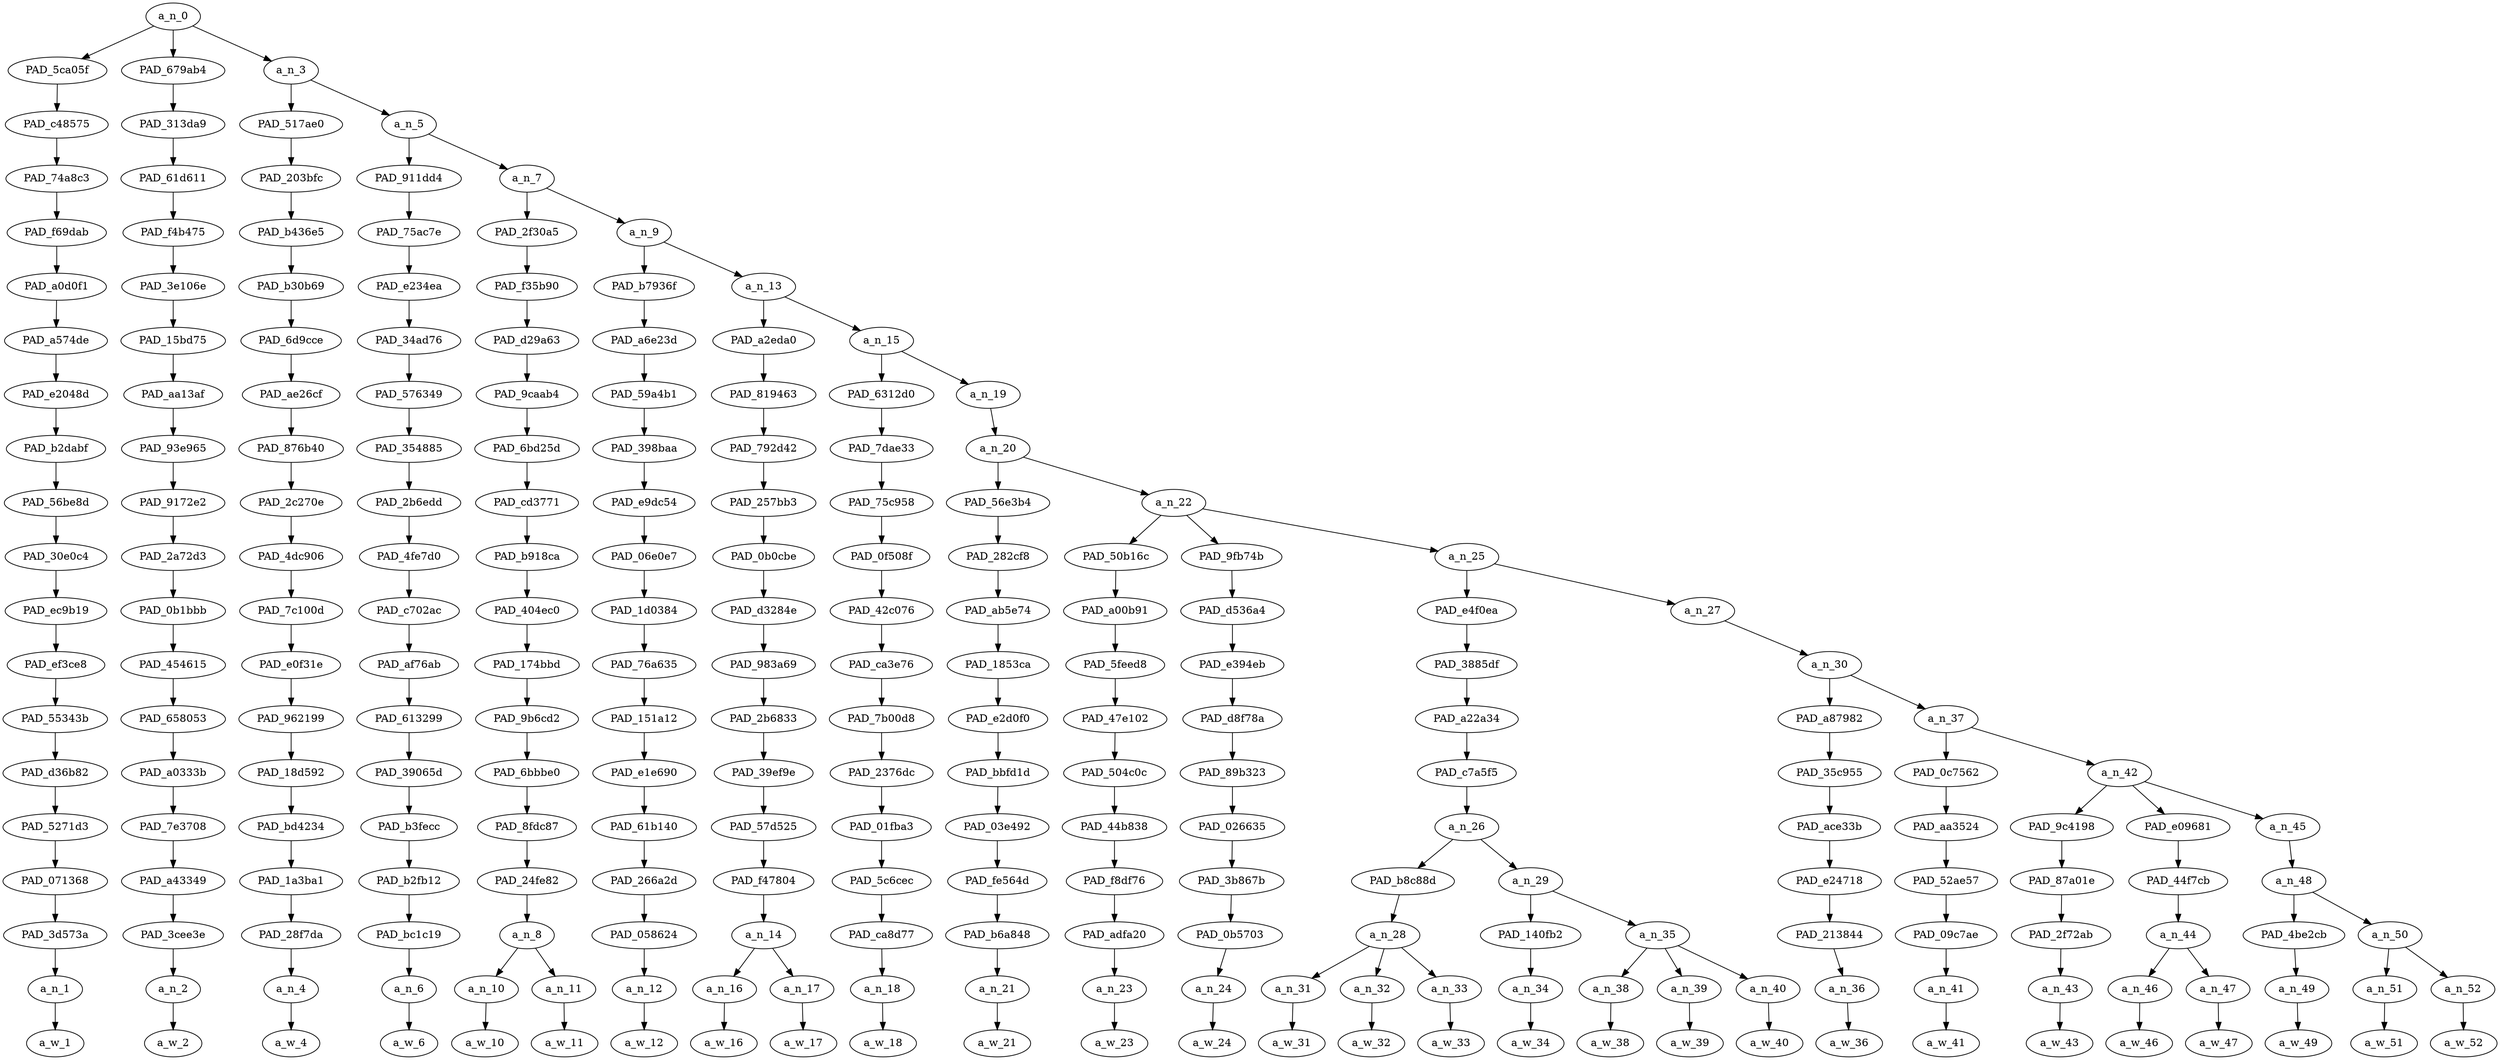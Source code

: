 strict digraph "" {
	a_n_0	[div_dir=1,
		index=0,
		level=19,
		pos="1.4160970052083333,19!",
		text_span="[0, 1, 2, 3, 4, 5, 6, 7, 8, 9, 10, 11, 12, 13, 14, 15, 16, 17, 18, 19, 20, 21, 22, 23, 24, 25, 26, 27]",
		value=1.00000000];
	PAD_5ca05f	[div_dir=1,
		index=0,
		level=18,
		pos="0.0,18!",
		text_span="[0]",
		value=0.04670687];
	a_n_0 -> PAD_5ca05f;
	PAD_679ab4	[div_dir=1,
		index=1,
		level=18,
		pos="1.0,18!",
		text_span="[1]",
		value=0.03295796];
	a_n_0 -> PAD_679ab4;
	a_n_3	[div_dir=1,
		index=2,
		level=18,
		pos="3.248291015625,18!",
		text_span="[2, 3, 4, 5, 6, 7, 8, 9, 10, 11, 12, 13, 14, 15, 16, 17, 18, 19, 20, 21, 22, 23, 24, 25, 26, 27]",
		value=0.91926342];
	a_n_0 -> a_n_3;
	PAD_c48575	[div_dir=1,
		index=0,
		level=17,
		pos="0.0,17!",
		text_span="[0]",
		value=0.04670687];
	PAD_5ca05f -> PAD_c48575;
	PAD_74a8c3	[div_dir=1,
		index=0,
		level=16,
		pos="0.0,16!",
		text_span="[0]",
		value=0.04670687];
	PAD_c48575 -> PAD_74a8c3;
	PAD_f69dab	[div_dir=1,
		index=0,
		level=15,
		pos="0.0,15!",
		text_span="[0]",
		value=0.04670687];
	PAD_74a8c3 -> PAD_f69dab;
	PAD_a0d0f1	[div_dir=1,
		index=0,
		level=14,
		pos="0.0,14!",
		text_span="[0]",
		value=0.04670687];
	PAD_f69dab -> PAD_a0d0f1;
	PAD_a574de	[div_dir=1,
		index=0,
		level=13,
		pos="0.0,13!",
		text_span="[0]",
		value=0.04670687];
	PAD_a0d0f1 -> PAD_a574de;
	PAD_e2048d	[div_dir=1,
		index=0,
		level=12,
		pos="0.0,12!",
		text_span="[0]",
		value=0.04670687];
	PAD_a574de -> PAD_e2048d;
	PAD_b2dabf	[div_dir=1,
		index=0,
		level=11,
		pos="0.0,11!",
		text_span="[0]",
		value=0.04670687];
	PAD_e2048d -> PAD_b2dabf;
	PAD_56be8d	[div_dir=1,
		index=0,
		level=10,
		pos="0.0,10!",
		text_span="[0]",
		value=0.04670687];
	PAD_b2dabf -> PAD_56be8d;
	PAD_30e0c4	[div_dir=1,
		index=0,
		level=9,
		pos="0.0,9!",
		text_span="[0]",
		value=0.04670687];
	PAD_56be8d -> PAD_30e0c4;
	PAD_ec9b19	[div_dir=1,
		index=0,
		level=8,
		pos="0.0,8!",
		text_span="[0]",
		value=0.04670687];
	PAD_30e0c4 -> PAD_ec9b19;
	PAD_ef3ce8	[div_dir=1,
		index=0,
		level=7,
		pos="0.0,7!",
		text_span="[0]",
		value=0.04670687];
	PAD_ec9b19 -> PAD_ef3ce8;
	PAD_55343b	[div_dir=1,
		index=0,
		level=6,
		pos="0.0,6!",
		text_span="[0]",
		value=0.04670687];
	PAD_ef3ce8 -> PAD_55343b;
	PAD_d36b82	[div_dir=1,
		index=0,
		level=5,
		pos="0.0,5!",
		text_span="[0]",
		value=0.04670687];
	PAD_55343b -> PAD_d36b82;
	PAD_5271d3	[div_dir=1,
		index=0,
		level=4,
		pos="0.0,4!",
		text_span="[0]",
		value=0.04670687];
	PAD_d36b82 -> PAD_5271d3;
	PAD_071368	[div_dir=1,
		index=0,
		level=3,
		pos="0.0,3!",
		text_span="[0]",
		value=0.04670687];
	PAD_5271d3 -> PAD_071368;
	PAD_3d573a	[div_dir=1,
		index=0,
		level=2,
		pos="0.0,2!",
		text_span="[0]",
		value=0.04670687];
	PAD_071368 -> PAD_3d573a;
	a_n_1	[div_dir=1,
		index=0,
		level=1,
		pos="0.0,1!",
		text_span="[0]",
		value=0.04670687];
	PAD_3d573a -> a_n_1;
	a_w_1	[div_dir=0,
		index=0,
		level=0,
		pos="0,0!",
		text_span="[0]",
		value=then];
	a_n_1 -> a_w_1;
	PAD_313da9	[div_dir=1,
		index=1,
		level=17,
		pos="1.0,17!",
		text_span="[1]",
		value=0.03295796];
	PAD_679ab4 -> PAD_313da9;
	PAD_61d611	[div_dir=1,
		index=1,
		level=16,
		pos="1.0,16!",
		text_span="[1]",
		value=0.03295796];
	PAD_313da9 -> PAD_61d611;
	PAD_f4b475	[div_dir=1,
		index=1,
		level=15,
		pos="1.0,15!",
		text_span="[1]",
		value=0.03295796];
	PAD_61d611 -> PAD_f4b475;
	PAD_3e106e	[div_dir=1,
		index=1,
		level=14,
		pos="1.0,14!",
		text_span="[1]",
		value=0.03295796];
	PAD_f4b475 -> PAD_3e106e;
	PAD_15bd75	[div_dir=1,
		index=1,
		level=13,
		pos="1.0,13!",
		text_span="[1]",
		value=0.03295796];
	PAD_3e106e -> PAD_15bd75;
	PAD_aa13af	[div_dir=1,
		index=1,
		level=12,
		pos="1.0,12!",
		text_span="[1]",
		value=0.03295796];
	PAD_15bd75 -> PAD_aa13af;
	PAD_93e965	[div_dir=1,
		index=1,
		level=11,
		pos="1.0,11!",
		text_span="[1]",
		value=0.03295796];
	PAD_aa13af -> PAD_93e965;
	PAD_9172e2	[div_dir=1,
		index=1,
		level=10,
		pos="1.0,10!",
		text_span="[1]",
		value=0.03295796];
	PAD_93e965 -> PAD_9172e2;
	PAD_2a72d3	[div_dir=1,
		index=1,
		level=9,
		pos="1.0,9!",
		text_span="[1]",
		value=0.03295796];
	PAD_9172e2 -> PAD_2a72d3;
	PAD_0b1bbb	[div_dir=1,
		index=1,
		level=8,
		pos="1.0,8!",
		text_span="[1]",
		value=0.03295796];
	PAD_2a72d3 -> PAD_0b1bbb;
	PAD_454615	[div_dir=1,
		index=1,
		level=7,
		pos="1.0,7!",
		text_span="[1]",
		value=0.03295796];
	PAD_0b1bbb -> PAD_454615;
	PAD_658053	[div_dir=1,
		index=1,
		level=6,
		pos="1.0,6!",
		text_span="[1]",
		value=0.03295796];
	PAD_454615 -> PAD_658053;
	PAD_a0333b	[div_dir=1,
		index=1,
		level=5,
		pos="1.0,5!",
		text_span="[1]",
		value=0.03295796];
	PAD_658053 -> PAD_a0333b;
	PAD_7e3708	[div_dir=1,
		index=1,
		level=4,
		pos="1.0,4!",
		text_span="[1]",
		value=0.03295796];
	PAD_a0333b -> PAD_7e3708;
	PAD_a43349	[div_dir=1,
		index=1,
		level=3,
		pos="1.0,3!",
		text_span="[1]",
		value=0.03295796];
	PAD_7e3708 -> PAD_a43349;
	PAD_3cee3e	[div_dir=1,
		index=1,
		level=2,
		pos="1.0,2!",
		text_span="[1]",
		value=0.03295796];
	PAD_a43349 -> PAD_3cee3e;
	a_n_2	[div_dir=1,
		index=1,
		level=1,
		pos="1.0,1!",
		text_span="[1]",
		value=0.03295796];
	PAD_3cee3e -> a_n_2;
	a_w_2	[div_dir=0,
		index=1,
		level=0,
		pos="1,0!",
		text_span="[1]",
		value=you];
	a_n_2 -> a_w_2;
	PAD_517ae0	[div_dir=1,
		index=2,
		level=17,
		pos="2.0,17!",
		text_span="[2]",
		value=0.03282058];
	a_n_3 -> PAD_517ae0;
	a_n_5	[div_dir=1,
		index=3,
		level=17,
		pos="4.49658203125,17!",
		text_span="[3, 4, 5, 6, 7, 8, 9, 10, 11, 12, 13, 14, 15, 16, 17, 18, 19, 20, 21, 22, 23, 24, 25, 26, 27]",
		value=0.88545701];
	a_n_3 -> a_n_5;
	PAD_203bfc	[div_dir=1,
		index=2,
		level=16,
		pos="2.0,16!",
		text_span="[2]",
		value=0.03282058];
	PAD_517ae0 -> PAD_203bfc;
	PAD_b436e5	[div_dir=1,
		index=2,
		level=15,
		pos="2.0,15!",
		text_span="[2]",
		value=0.03282058];
	PAD_203bfc -> PAD_b436e5;
	PAD_b30b69	[div_dir=1,
		index=2,
		level=14,
		pos="2.0,14!",
		text_span="[2]",
		value=0.03282058];
	PAD_b436e5 -> PAD_b30b69;
	PAD_6d9cce	[div_dir=1,
		index=2,
		level=13,
		pos="2.0,13!",
		text_span="[2]",
		value=0.03282058];
	PAD_b30b69 -> PAD_6d9cce;
	PAD_ae26cf	[div_dir=1,
		index=2,
		level=12,
		pos="2.0,12!",
		text_span="[2]",
		value=0.03282058];
	PAD_6d9cce -> PAD_ae26cf;
	PAD_876b40	[div_dir=1,
		index=2,
		level=11,
		pos="2.0,11!",
		text_span="[2]",
		value=0.03282058];
	PAD_ae26cf -> PAD_876b40;
	PAD_2c270e	[div_dir=1,
		index=2,
		level=10,
		pos="2.0,10!",
		text_span="[2]",
		value=0.03282058];
	PAD_876b40 -> PAD_2c270e;
	PAD_4dc906	[div_dir=1,
		index=2,
		level=9,
		pos="2.0,9!",
		text_span="[2]",
		value=0.03282058];
	PAD_2c270e -> PAD_4dc906;
	PAD_7c100d	[div_dir=1,
		index=2,
		level=8,
		pos="2.0,8!",
		text_span="[2]",
		value=0.03282058];
	PAD_4dc906 -> PAD_7c100d;
	PAD_e0f31e	[div_dir=1,
		index=2,
		level=7,
		pos="2.0,7!",
		text_span="[2]",
		value=0.03282058];
	PAD_7c100d -> PAD_e0f31e;
	PAD_962199	[div_dir=1,
		index=2,
		level=6,
		pos="2.0,6!",
		text_span="[2]",
		value=0.03282058];
	PAD_e0f31e -> PAD_962199;
	PAD_18d592	[div_dir=1,
		index=2,
		level=5,
		pos="2.0,5!",
		text_span="[2]",
		value=0.03282058];
	PAD_962199 -> PAD_18d592;
	PAD_bd4234	[div_dir=1,
		index=2,
		level=4,
		pos="2.0,4!",
		text_span="[2]",
		value=0.03282058];
	PAD_18d592 -> PAD_bd4234;
	PAD_1a3ba1	[div_dir=1,
		index=2,
		level=3,
		pos="2.0,3!",
		text_span="[2]",
		value=0.03282058];
	PAD_bd4234 -> PAD_1a3ba1;
	PAD_28f7da	[div_dir=1,
		index=2,
		level=2,
		pos="2.0,2!",
		text_span="[2]",
		value=0.03282058];
	PAD_1a3ba1 -> PAD_28f7da;
	a_n_4	[div_dir=1,
		index=2,
		level=1,
		pos="2.0,1!",
		text_span="[2]",
		value=0.03282058];
	PAD_28f7da -> a_n_4;
	a_w_4	[div_dir=0,
		index=2,
		level=0,
		pos="2,0!",
		text_span="[2]",
		value=pay];
	a_n_4 -> a_w_4;
	PAD_911dd4	[div_dir=1,
		index=3,
		level=16,
		pos="3.0,16!",
		text_span="[3]",
		value=0.02674296];
	a_n_5 -> PAD_911dd4;
	a_n_7	[div_dir=1,
		index=4,
		level=16,
		pos="5.9931640625,16!",
		text_span="[4, 5, 6, 7, 8, 9, 10, 11, 12, 13, 14, 15, 16, 17, 18, 19, 20, 21, 22, 23, 24, 25, 26, 27]",
		value=0.85776234];
	a_n_5 -> a_n_7;
	PAD_75ac7e	[div_dir=1,
		index=3,
		level=15,
		pos="3.0,15!",
		text_span="[3]",
		value=0.02674296];
	PAD_911dd4 -> PAD_75ac7e;
	PAD_e234ea	[div_dir=1,
		index=3,
		level=14,
		pos="3.0,14!",
		text_span="[3]",
		value=0.02674296];
	PAD_75ac7e -> PAD_e234ea;
	PAD_34ad76	[div_dir=1,
		index=3,
		level=13,
		pos="3.0,13!",
		text_span="[3]",
		value=0.02674296];
	PAD_e234ea -> PAD_34ad76;
	PAD_576349	[div_dir=1,
		index=3,
		level=12,
		pos="3.0,12!",
		text_span="[3]",
		value=0.02674296];
	PAD_34ad76 -> PAD_576349;
	PAD_354885	[div_dir=1,
		index=3,
		level=11,
		pos="3.0,11!",
		text_span="[3]",
		value=0.02674296];
	PAD_576349 -> PAD_354885;
	PAD_2b6edd	[div_dir=1,
		index=3,
		level=10,
		pos="3.0,10!",
		text_span="[3]",
		value=0.02674296];
	PAD_354885 -> PAD_2b6edd;
	PAD_4fe7d0	[div_dir=1,
		index=3,
		level=9,
		pos="3.0,9!",
		text_span="[3]",
		value=0.02674296];
	PAD_2b6edd -> PAD_4fe7d0;
	PAD_c702ac	[div_dir=1,
		index=3,
		level=8,
		pos="3.0,8!",
		text_span="[3]",
		value=0.02674296];
	PAD_4fe7d0 -> PAD_c702ac;
	PAD_af76ab	[div_dir=1,
		index=3,
		level=7,
		pos="3.0,7!",
		text_span="[3]",
		value=0.02674296];
	PAD_c702ac -> PAD_af76ab;
	PAD_613299	[div_dir=1,
		index=3,
		level=6,
		pos="3.0,6!",
		text_span="[3]",
		value=0.02674296];
	PAD_af76ab -> PAD_613299;
	PAD_39065d	[div_dir=1,
		index=3,
		level=5,
		pos="3.0,5!",
		text_span="[3]",
		value=0.02674296];
	PAD_613299 -> PAD_39065d;
	PAD_b3fecc	[div_dir=1,
		index=3,
		level=4,
		pos="3.0,4!",
		text_span="[3]",
		value=0.02674296];
	PAD_39065d -> PAD_b3fecc;
	PAD_b2fb12	[div_dir=1,
		index=3,
		level=3,
		pos="3.0,3!",
		text_span="[3]",
		value=0.02674296];
	PAD_b3fecc -> PAD_b2fb12;
	PAD_bc1c19	[div_dir=1,
		index=3,
		level=2,
		pos="3.0,2!",
		text_span="[3]",
		value=0.02674296];
	PAD_b2fb12 -> PAD_bc1c19;
	a_n_6	[div_dir=1,
		index=3,
		level=1,
		pos="3.0,1!",
		text_span="[3]",
		value=0.02674296];
	PAD_bc1c19 -> a_n_6;
	a_w_6	[div_dir=0,
		index=3,
		level=0,
		pos="3,0!",
		text_span="[3]",
		value=for];
	a_n_6 -> a_w_6;
	PAD_2f30a5	[div_dir=1,
		index=4,
		level=15,
		pos="4.5,15!",
		text_span="[4, 5]",
		value=0.06153361];
	a_n_7 -> PAD_2f30a5;
	a_n_9	[div_dir=1,
		index=5,
		level=15,
		pos="7.486328125,15!",
		text_span="[6, 7, 8, 9, 10, 11, 12, 13, 14, 15, 16, 17, 18, 19, 20, 21, 22, 23, 24, 25, 26, 27]",
		value=0.79529757];
	a_n_7 -> a_n_9;
	PAD_f35b90	[div_dir=1,
		index=4,
		level=14,
		pos="4.5,14!",
		text_span="[4, 5]",
		value=0.06153361];
	PAD_2f30a5 -> PAD_f35b90;
	PAD_d29a63	[div_dir=1,
		index=4,
		level=13,
		pos="4.5,13!",
		text_span="[4, 5]",
		value=0.06153361];
	PAD_f35b90 -> PAD_d29a63;
	PAD_9caab4	[div_dir=1,
		index=4,
		level=12,
		pos="4.5,12!",
		text_span="[4, 5]",
		value=0.06153361];
	PAD_d29a63 -> PAD_9caab4;
	PAD_6bd25d	[div_dir=1,
		index=4,
		level=11,
		pos="4.5,11!",
		text_span="[4, 5]",
		value=0.06153361];
	PAD_9caab4 -> PAD_6bd25d;
	PAD_cd3771	[div_dir=1,
		index=4,
		level=10,
		pos="4.5,10!",
		text_span="[4, 5]",
		value=0.06153361];
	PAD_6bd25d -> PAD_cd3771;
	PAD_b918ca	[div_dir=1,
		index=4,
		level=9,
		pos="4.5,9!",
		text_span="[4, 5]",
		value=0.06153361];
	PAD_cd3771 -> PAD_b918ca;
	PAD_404ec0	[div_dir=1,
		index=4,
		level=8,
		pos="4.5,8!",
		text_span="[4, 5]",
		value=0.06153361];
	PAD_b918ca -> PAD_404ec0;
	PAD_174bbd	[div_dir=1,
		index=4,
		level=7,
		pos="4.5,7!",
		text_span="[4, 5]",
		value=0.06153361];
	PAD_404ec0 -> PAD_174bbd;
	PAD_9b6cd2	[div_dir=1,
		index=4,
		level=6,
		pos="4.5,6!",
		text_span="[4, 5]",
		value=0.06153361];
	PAD_174bbd -> PAD_9b6cd2;
	PAD_6bbbe0	[div_dir=1,
		index=4,
		level=5,
		pos="4.5,5!",
		text_span="[4, 5]",
		value=0.06153361];
	PAD_9b6cd2 -> PAD_6bbbe0;
	PAD_8fdc87	[div_dir=1,
		index=4,
		level=4,
		pos="4.5,4!",
		text_span="[4, 5]",
		value=0.06153361];
	PAD_6bbbe0 -> PAD_8fdc87;
	PAD_24fe82	[div_dir=1,
		index=4,
		level=3,
		pos="4.5,3!",
		text_span="[4, 5]",
		value=0.06153361];
	PAD_8fdc87 -> PAD_24fe82;
	a_n_8	[div_dir=1,
		index=4,
		level=2,
		pos="4.5,2!",
		text_span="[4, 5]",
		value=0.06153361];
	PAD_24fe82 -> a_n_8;
	a_n_10	[div_dir=1,
		index=4,
		level=1,
		pos="4.0,1!",
		text_span="[4]",
		value=0.02510012];
	a_n_8 -> a_n_10;
	a_n_11	[div_dir=1,
		index=5,
		level=1,
		pos="5.0,1!",
		text_span="[5]",
		value=0.03627993];
	a_n_8 -> a_n_11;
	a_w_10	[div_dir=0,
		index=4,
		level=0,
		pos="4,0!",
		text_span="[4]",
		value=the];
	a_n_10 -> a_w_10;
	a_w_11	[div_dir=0,
		index=5,
		level=0,
		pos="5,0!",
		text_span="[5]",
		value=military];
	a_n_11 -> a_w_11;
	PAD_b7936f	[div_dir=-1,
		index=5,
		level=14,
		pos="6.0,14!",
		text_span="[6]",
		value=0.03547584];
	a_n_9 -> PAD_b7936f;
	a_n_13	[div_dir=1,
		index=6,
		level=14,
		pos="8.97265625,14!",
		text_span="[7, 8, 9, 10, 11, 12, 13, 14, 15, 16, 17, 18, 19, 20, 21, 22, 23, 24, 25, 26, 27]",
		value=0.75889754];
	a_n_9 -> a_n_13;
	PAD_a6e23d	[div_dir=-1,
		index=5,
		level=13,
		pos="6.0,13!",
		text_span="[6]",
		value=0.03547584];
	PAD_b7936f -> PAD_a6e23d;
	PAD_59a4b1	[div_dir=-1,
		index=5,
		level=12,
		pos="6.0,12!",
		text_span="[6]",
		value=0.03547584];
	PAD_a6e23d -> PAD_59a4b1;
	PAD_398baa	[div_dir=-1,
		index=5,
		level=11,
		pos="6.0,11!",
		text_span="[6]",
		value=0.03547584];
	PAD_59a4b1 -> PAD_398baa;
	PAD_e9dc54	[div_dir=-1,
		index=5,
		level=10,
		pos="6.0,10!",
		text_span="[6]",
		value=0.03547584];
	PAD_398baa -> PAD_e9dc54;
	PAD_06e0e7	[div_dir=-1,
		index=5,
		level=9,
		pos="6.0,9!",
		text_span="[6]",
		value=0.03547584];
	PAD_e9dc54 -> PAD_06e0e7;
	PAD_1d0384	[div_dir=-1,
		index=5,
		level=8,
		pos="6.0,8!",
		text_span="[6]",
		value=0.03547584];
	PAD_06e0e7 -> PAD_1d0384;
	PAD_76a635	[div_dir=-1,
		index=5,
		level=7,
		pos="6.0,7!",
		text_span="[6]",
		value=0.03547584];
	PAD_1d0384 -> PAD_76a635;
	PAD_151a12	[div_dir=-1,
		index=5,
		level=6,
		pos="6.0,6!",
		text_span="[6]",
		value=0.03547584];
	PAD_76a635 -> PAD_151a12;
	PAD_e1e690	[div_dir=-1,
		index=5,
		level=5,
		pos="6.0,5!",
		text_span="[6]",
		value=0.03547584];
	PAD_151a12 -> PAD_e1e690;
	PAD_61b140	[div_dir=-1,
		index=5,
		level=4,
		pos="6.0,4!",
		text_span="[6]",
		value=0.03547584];
	PAD_e1e690 -> PAD_61b140;
	PAD_266a2d	[div_dir=-1,
		index=5,
		level=3,
		pos="6.0,3!",
		text_span="[6]",
		value=0.03547584];
	PAD_61b140 -> PAD_266a2d;
	PAD_058624	[div_dir=-1,
		index=5,
		level=2,
		pos="6.0,2!",
		text_span="[6]",
		value=0.03547584];
	PAD_266a2d -> PAD_058624;
	a_n_12	[div_dir=-1,
		index=6,
		level=1,
		pos="6.0,1!",
		text_span="[6]",
		value=0.03547584];
	PAD_058624 -> a_n_12;
	a_w_12	[div_dir=0,
		index=6,
		level=0,
		pos="6,0!",
		text_span="[6]",
		value=doing];
	a_n_12 -> a_w_12;
	PAD_a2eda0	[div_dir=1,
		index=6,
		level=13,
		pos="7.5,13!",
		text_span="[7, 8]",
		value=0.23111699];
	a_n_13 -> PAD_a2eda0;
	a_n_15	[div_dir=1,
		index=7,
		level=13,
		pos="10.4453125,13!",
		text_span="[9, 10, 11, 12, 13, 14, 15, 16, 17, 18, 19, 20, 21, 22, 23, 24, 25, 26, 27]",
		value=0.52681913];
	a_n_13 -> a_n_15;
	PAD_819463	[div_dir=1,
		index=6,
		level=12,
		pos="7.5,12!",
		text_span="[7, 8]",
		value=0.23111699];
	PAD_a2eda0 -> PAD_819463;
	PAD_792d42	[div_dir=1,
		index=6,
		level=11,
		pos="7.5,11!",
		text_span="[7, 8]",
		value=0.23111699];
	PAD_819463 -> PAD_792d42;
	PAD_257bb3	[div_dir=1,
		index=6,
		level=10,
		pos="7.5,10!",
		text_span="[7, 8]",
		value=0.23111699];
	PAD_792d42 -> PAD_257bb3;
	PAD_0b0cbe	[div_dir=1,
		index=6,
		level=9,
		pos="7.5,9!",
		text_span="[7, 8]",
		value=0.23111699];
	PAD_257bb3 -> PAD_0b0cbe;
	PAD_d3284e	[div_dir=1,
		index=6,
		level=8,
		pos="7.5,8!",
		text_span="[7, 8]",
		value=0.23111699];
	PAD_0b0cbe -> PAD_d3284e;
	PAD_983a69	[div_dir=1,
		index=6,
		level=7,
		pos="7.5,7!",
		text_span="[7, 8]",
		value=0.23111699];
	PAD_d3284e -> PAD_983a69;
	PAD_2b6833	[div_dir=1,
		index=6,
		level=6,
		pos="7.5,6!",
		text_span="[7, 8]",
		value=0.23111699];
	PAD_983a69 -> PAD_2b6833;
	PAD_39ef9e	[div_dir=1,
		index=6,
		level=5,
		pos="7.5,5!",
		text_span="[7, 8]",
		value=0.23111699];
	PAD_2b6833 -> PAD_39ef9e;
	PAD_57d525	[div_dir=1,
		index=6,
		level=4,
		pos="7.5,4!",
		text_span="[7, 8]",
		value=0.23111699];
	PAD_39ef9e -> PAD_57d525;
	PAD_f47804	[div_dir=1,
		index=6,
		level=3,
		pos="7.5,3!",
		text_span="[7, 8]",
		value=0.23111699];
	PAD_57d525 -> PAD_f47804;
	a_n_14	[div_dir=1,
		index=6,
		level=2,
		pos="7.5,2!",
		text_span="[7, 8]",
		value=0.23111699];
	PAD_f47804 -> a_n_14;
	a_n_16	[div_dir=1,
		index=7,
		level=1,
		pos="7.0,1!",
		text_span="[7]",
		value=0.03935383];
	a_n_14 -> a_n_16;
	a_n_17	[div_dir=1,
		index=8,
		level=1,
		pos="8.0,1!",
		text_span="[8]",
		value=0.19010595];
	a_n_14 -> a_n_17;
	a_w_16	[div_dir=0,
		index=7,
		level=0,
		pos="7,0!",
		text_span="[7]",
		value=the1];
	a_n_16 -> a_w_16;
	a_w_17	[div_dir=0,
		index=8,
		level=0,
		pos="8,0!",
		text_span="[8]",
		value=kike];
	a_n_17 -> a_w_17;
	PAD_6312d0	[div_dir=1,
		index=7,
		level=12,
		pos="9.0,12!",
		text_span="[9]",
		value=0.03793258];
	a_n_15 -> PAD_6312d0;
	a_n_19	[div_dir=1,
		index=8,
		level=12,
		pos="11.890625,12!",
		text_span="[10, 11, 12, 13, 14, 15, 16, 17, 18, 19, 20, 21, 22, 23, 24, 25, 26, 27]",
		value=0.48851329];
	a_n_15 -> a_n_19;
	PAD_7dae33	[div_dir=1,
		index=7,
		level=11,
		pos="9.0,11!",
		text_span="[9]",
		value=0.03793258];
	PAD_6312d0 -> PAD_7dae33;
	PAD_75c958	[div_dir=1,
		index=7,
		level=10,
		pos="9.0,10!",
		text_span="[9]",
		value=0.03793258];
	PAD_7dae33 -> PAD_75c958;
	PAD_0f508f	[div_dir=1,
		index=7,
		level=9,
		pos="9.0,9!",
		text_span="[9]",
		value=0.03793258];
	PAD_75c958 -> PAD_0f508f;
	PAD_42c076	[div_dir=1,
		index=7,
		level=8,
		pos="9.0,8!",
		text_span="[9]",
		value=0.03793258];
	PAD_0f508f -> PAD_42c076;
	PAD_ca3e76	[div_dir=1,
		index=7,
		level=7,
		pos="9.0,7!",
		text_span="[9]",
		value=0.03793258];
	PAD_42c076 -> PAD_ca3e76;
	PAD_7b00d8	[div_dir=1,
		index=7,
		level=6,
		pos="9.0,6!",
		text_span="[9]",
		value=0.03793258];
	PAD_ca3e76 -> PAD_7b00d8;
	PAD_2376dc	[div_dir=1,
		index=7,
		level=5,
		pos="9.0,5!",
		text_span="[9]",
		value=0.03793258];
	PAD_7b00d8 -> PAD_2376dc;
	PAD_01fba3	[div_dir=1,
		index=7,
		level=4,
		pos="9.0,4!",
		text_span="[9]",
		value=0.03793258];
	PAD_2376dc -> PAD_01fba3;
	PAD_5c6cec	[div_dir=1,
		index=7,
		level=3,
		pos="9.0,3!",
		text_span="[9]",
		value=0.03793258];
	PAD_01fba3 -> PAD_5c6cec;
	PAD_ca8d77	[div_dir=1,
		index=7,
		level=2,
		pos="9.0,2!",
		text_span="[9]",
		value=0.03793258];
	PAD_5c6cec -> PAD_ca8d77;
	a_n_18	[div_dir=1,
		index=9,
		level=1,
		pos="9.0,1!",
		text_span="[9]",
		value=0.03793258];
	PAD_ca8d77 -> a_n_18;
	a_w_18	[div_dir=0,
		index=9,
		level=0,
		pos="9,0!",
		text_span="[9]",
		value=bidding];
	a_n_18 -> a_w_18;
	a_n_20	[div_dir=1,
		index=8,
		level=11,
		pos="11.890625,11!",
		text_span="[10, 11, 12, 13, 14, 15, 16, 17, 18, 19, 20, 21, 22, 23, 24, 25, 26, 27]",
		value=0.48816006];
	a_n_19 -> a_n_20;
	PAD_56e3b4	[div_dir=1,
		index=8,
		level=10,
		pos="10.0,10!",
		text_span="[10]",
		value=0.02810177];
	a_n_20 -> PAD_56e3b4;
	a_n_22	[div_dir=1,
		index=9,
		level=10,
		pos="13.78125,10!",
		text_span="[11, 12, 13, 14, 15, 16, 17, 18, 19, 20, 21, 22, 23, 24, 25, 26, 27]",
		value=0.45970507];
	a_n_20 -> a_n_22;
	PAD_282cf8	[div_dir=1,
		index=8,
		level=9,
		pos="10.0,9!",
		text_span="[10]",
		value=0.02810177];
	PAD_56e3b4 -> PAD_282cf8;
	PAD_ab5e74	[div_dir=1,
		index=8,
		level=8,
		pos="10.0,8!",
		text_span="[10]",
		value=0.02810177];
	PAD_282cf8 -> PAD_ab5e74;
	PAD_1853ca	[div_dir=1,
		index=8,
		level=7,
		pos="10.0,7!",
		text_span="[10]",
		value=0.02810177];
	PAD_ab5e74 -> PAD_1853ca;
	PAD_e2d0f0	[div_dir=1,
		index=8,
		level=6,
		pos="10.0,6!",
		text_span="[10]",
		value=0.02810177];
	PAD_1853ca -> PAD_e2d0f0;
	PAD_bbfd1d	[div_dir=1,
		index=8,
		level=5,
		pos="10.0,5!",
		text_span="[10]",
		value=0.02810177];
	PAD_e2d0f0 -> PAD_bbfd1d;
	PAD_03e492	[div_dir=1,
		index=8,
		level=4,
		pos="10.0,4!",
		text_span="[10]",
		value=0.02810177];
	PAD_bbfd1d -> PAD_03e492;
	PAD_fe564d	[div_dir=1,
		index=8,
		level=3,
		pos="10.0,3!",
		text_span="[10]",
		value=0.02810177];
	PAD_03e492 -> PAD_fe564d;
	PAD_b6a848	[div_dir=1,
		index=8,
		level=2,
		pos="10.0,2!",
		text_span="[10]",
		value=0.02810177];
	PAD_fe564d -> PAD_b6a848;
	a_n_21	[div_dir=1,
		index=10,
		level=1,
		pos="10.0,1!",
		text_span="[10]",
		value=0.02810177];
	PAD_b6a848 -> a_n_21;
	a_w_21	[div_dir=0,
		index=10,
		level=0,
		pos="10,0!",
		text_span="[10]",
		value=i];
	a_n_21 -> a_w_21;
	PAD_50b16c	[div_dir=1,
		index=9,
		level=9,
		pos="11.0,9!",
		text_span="[11]",
		value=0.02358997];
	a_n_22 -> PAD_50b16c;
	PAD_9fb74b	[div_dir=1,
		index=10,
		level=9,
		pos="12.0,9!",
		text_span="[12]",
		value=0.02378270];
	a_n_22 -> PAD_9fb74b;
	a_n_25	[div_dir=1,
		index=11,
		level=9,
		pos="18.34375,9!",
		text_span="[13, 14, 15, 16, 17, 18, 19, 20, 21, 22, 23, 24, 25, 26, 27]",
		value=0.41202279];
	a_n_22 -> a_n_25;
	PAD_a00b91	[div_dir=1,
		index=9,
		level=8,
		pos="11.0,8!",
		text_span="[11]",
		value=0.02358997];
	PAD_50b16c -> PAD_a00b91;
	PAD_5feed8	[div_dir=1,
		index=9,
		level=7,
		pos="11.0,7!",
		text_span="[11]",
		value=0.02358997];
	PAD_a00b91 -> PAD_5feed8;
	PAD_47e102	[div_dir=1,
		index=9,
		level=6,
		pos="11.0,6!",
		text_span="[11]",
		value=0.02358997];
	PAD_5feed8 -> PAD_47e102;
	PAD_504c0c	[div_dir=1,
		index=9,
		level=5,
		pos="11.0,5!",
		text_span="[11]",
		value=0.02358997];
	PAD_47e102 -> PAD_504c0c;
	PAD_44b838	[div_dir=1,
		index=9,
		level=4,
		pos="11.0,4!",
		text_span="[11]",
		value=0.02358997];
	PAD_504c0c -> PAD_44b838;
	PAD_f8df76	[div_dir=1,
		index=9,
		level=3,
		pos="11.0,3!",
		text_span="[11]",
		value=0.02358997];
	PAD_44b838 -> PAD_f8df76;
	PAD_adfa20	[div_dir=1,
		index=9,
		level=2,
		pos="11.0,2!",
		text_span="[11]",
		value=0.02358997];
	PAD_f8df76 -> PAD_adfa20;
	a_n_23	[div_dir=1,
		index=11,
		level=1,
		pos="11.0,1!",
		text_span="[11]",
		value=0.02358997];
	PAD_adfa20 -> a_n_23;
	a_w_23	[div_dir=0,
		index=11,
		level=0,
		pos="11,0!",
		text_span="[11]",
		value=will];
	a_n_23 -> a_w_23;
	PAD_d536a4	[div_dir=1,
		index=10,
		level=8,
		pos="12.0,8!",
		text_span="[12]",
		value=0.02378270];
	PAD_9fb74b -> PAD_d536a4;
	PAD_e394eb	[div_dir=1,
		index=10,
		level=7,
		pos="12.0,7!",
		text_span="[12]",
		value=0.02378270];
	PAD_d536a4 -> PAD_e394eb;
	PAD_d8f78a	[div_dir=1,
		index=10,
		level=6,
		pos="12.0,6!",
		text_span="[12]",
		value=0.02378270];
	PAD_e394eb -> PAD_d8f78a;
	PAD_89b323	[div_dir=1,
		index=10,
		level=5,
		pos="12.0,5!",
		text_span="[12]",
		value=0.02378270];
	PAD_d8f78a -> PAD_89b323;
	PAD_026635	[div_dir=1,
		index=10,
		level=4,
		pos="12.0,4!",
		text_span="[12]",
		value=0.02378270];
	PAD_89b323 -> PAD_026635;
	PAD_3b867b	[div_dir=1,
		index=10,
		level=3,
		pos="12.0,3!",
		text_span="[12]",
		value=0.02378270];
	PAD_026635 -> PAD_3b867b;
	PAD_0b5703	[div_dir=1,
		index=10,
		level=2,
		pos="12.0,2!",
		text_span="[12]",
		value=0.02378270];
	PAD_3b867b -> PAD_0b5703;
	a_n_24	[div_dir=1,
		index=12,
		level=1,
		pos="12.0,1!",
		text_span="[12]",
		value=0.02378270];
	PAD_0b5703 -> a_n_24;
	a_w_24	[div_dir=0,
		index=12,
		level=0,
		pos="12,0!",
		text_span="[12]",
		value=not];
	a_n_24 -> a_w_24;
	PAD_e4f0ea	[div_dir=1,
		index=11,
		level=8,
		pos="15.5,8!",
		text_span="[13, 14, 15, 16, 17, 18, 19]",
		value=0.19583493];
	a_n_25 -> PAD_e4f0ea;
	a_n_27	[div_dir=1,
		index=12,
		level=8,
		pos="21.1875,8!",
		text_span="[20, 21, 22, 23, 24, 25, 26, 27]",
		value=0.21585825];
	a_n_25 -> a_n_27;
	PAD_3885df	[div_dir=1,
		index=11,
		level=7,
		pos="15.5,7!",
		text_span="[13, 14, 15, 16, 17, 18, 19]",
		value=0.19583493];
	PAD_e4f0ea -> PAD_3885df;
	PAD_a22a34	[div_dir=1,
		index=11,
		level=6,
		pos="15.5,6!",
		text_span="[13, 14, 15, 16, 17, 18, 19]",
		value=0.19583493];
	PAD_3885df -> PAD_a22a34;
	PAD_c7a5f5	[div_dir=1,
		index=11,
		level=5,
		pos="15.5,5!",
		text_span="[13, 14, 15, 16, 17, 18, 19]",
		value=0.19583493];
	PAD_a22a34 -> PAD_c7a5f5;
	a_n_26	[div_dir=1,
		index=11,
		level=4,
		pos="15.5,4!",
		text_span="[13, 14, 15, 16, 17, 18, 19]",
		value=0.19583493];
	PAD_c7a5f5 -> a_n_26;
	PAD_b8c88d	[div_dir=1,
		index=11,
		level=3,
		pos="14.0,3!",
		text_span="[13, 14, 15]",
		value=0.08613778];
	a_n_26 -> PAD_b8c88d;
	a_n_29	[div_dir=1,
		index=12,
		level=3,
		pos="17.0,3!",
		text_span="[16, 17, 18, 19]",
		value=0.10951551];
	a_n_26 -> a_n_29;
	a_n_28	[div_dir=1,
		index=11,
		level=2,
		pos="14.0,2!",
		text_span="[13, 14, 15]",
		value=0.08613778];
	PAD_b8c88d -> a_n_28;
	a_n_31	[div_dir=1,
		index=13,
		level=1,
		pos="13.0,1!",
		text_span="[13]",
		value=0.02498385];
	a_n_28 -> a_n_31;
	a_n_32	[div_dir=1,
		index=14,
		level=1,
		pos="14.0,1!",
		text_span="[14]",
		value=0.03190680];
	a_n_28 -> a_n_32;
	a_n_33	[div_dir=1,
		index=15,
		level=1,
		pos="15.0,1!",
		text_span="[15]",
		value=0.02915484];
	a_n_28 -> a_n_33;
	a_w_31	[div_dir=0,
		index=13,
		level=0,
		pos="13,0!",
		text_span="[13]",
		value=the2];
	a_n_31 -> a_w_31;
	a_w_32	[div_dir=0,
		index=14,
		level=0,
		pos="14,0!",
		text_span="[14]",
		value=ag];
	a_n_32 -> a_w_32;
	a_w_33	[div_dir=0,
		index=15,
		level=0,
		pos="15,0!",
		text_span="[15]",
		value=works];
	a_n_33 -> a_w_33;
	PAD_140fb2	[div_dir=1,
		index=12,
		level=2,
		pos="16.0,2!",
		text_span="[16]",
		value=0.02683753];
	a_n_29 -> PAD_140fb2;
	a_n_35	[div_dir=1,
		index=13,
		level=2,
		pos="18.0,2!",
		text_span="[17, 18, 19]",
		value=0.08251755];
	a_n_29 -> a_n_35;
	a_n_34	[div_dir=1,
		index=16,
		level=1,
		pos="16.0,1!",
		text_span="[16]",
		value=0.02683753];
	PAD_140fb2 -> a_n_34;
	a_w_34	[div_dir=0,
		index=16,
		level=0,
		pos="16,0!",
		text_span="[16]",
		value=at];
	a_n_34 -> a_w_34;
	a_n_38	[div_dir=1,
		index=17,
		level=1,
		pos="17.0,1!",
		text_span="[17]",
		value=0.02446186];
	a_n_35 -> a_n_38;
	a_n_39	[div_dir=1,
		index=18,
		level=1,
		pos="18.0,1!",
		text_span="[18]",
		value=0.03081942];
	a_n_35 -> a_n_39;
	a_n_40	[div_dir=1,
		index=19,
		level=1,
		pos="19.0,1!",
		text_span="[19]",
		value=0.02708343];
	a_n_35 -> a_n_40;
	a_w_38	[div_dir=0,
		index=17,
		level=0,
		pos="17,0!",
		text_span="[17]",
		value=the3];
	a_n_38 -> a_w_38;
	a_w_39	[div_dir=0,
		index=18,
		level=0,
		pos="18,0!",
		text_span="[18]",
		value=president];
	a_n_39 -> a_w_39;
	a_w_40	[div_dir=0,
		index=19,
		level=0,
		pos="19,0!",
		text_span="[19]",
		value=leisure];
	a_n_40 -> a_w_40;
	a_n_30	[div_dir=1,
		index=12,
		level=7,
		pos="21.1875,7!",
		text_span="[20, 21, 22, 23, 24, 25, 26, 27]",
		value=0.21557710];
	a_n_27 -> a_n_30;
	PAD_a87982	[div_dir=1,
		index=12,
		level=6,
		pos="20.0,6!",
		text_span="[20]",
		value=0.02381871];
	a_n_30 -> PAD_a87982;
	a_n_37	[div_dir=1,
		index=13,
		level=6,
		pos="22.375,6!",
		text_span="[21, 22, 23, 24, 25, 26, 27]",
		value=0.19147723];
	a_n_30 -> a_n_37;
	PAD_35c955	[div_dir=1,
		index=12,
		level=5,
		pos="20.0,5!",
		text_span="[20]",
		value=0.02381871];
	PAD_a87982 -> PAD_35c955;
	PAD_ace33b	[div_dir=1,
		index=12,
		level=4,
		pos="20.0,4!",
		text_span="[20]",
		value=0.02381871];
	PAD_35c955 -> PAD_ace33b;
	PAD_e24718	[div_dir=1,
		index=13,
		level=3,
		pos="20.0,3!",
		text_span="[20]",
		value=0.02381871];
	PAD_ace33b -> PAD_e24718;
	PAD_213844	[div_dir=1,
		index=14,
		level=2,
		pos="20.0,2!",
		text_span="[20]",
		value=0.02381871];
	PAD_e24718 -> PAD_213844;
	a_n_36	[div_dir=1,
		index=20,
		level=1,
		pos="20.0,1!",
		text_span="[20]",
		value=0.02381871];
	PAD_213844 -> a_n_36;
	a_w_36	[div_dir=0,
		index=20,
		level=0,
		pos="20,0!",
		text_span="[20]",
		value=he];
	a_n_36 -> a_w_36;
	PAD_0c7562	[div_dir=-1,
		index=13,
		level=5,
		pos="21.0,5!",
		text_span="[21]",
		value=0.02310391];
	a_n_37 -> PAD_0c7562;
	a_n_42	[div_dir=1,
		index=14,
		level=5,
		pos="23.75,5!",
		text_span="[22, 23, 24, 25, 26, 27]",
		value=0.16811839];
	a_n_37 -> a_n_42;
	PAD_aa3524	[div_dir=-1,
		index=13,
		level=4,
		pos="21.0,4!",
		text_span="[21]",
		value=0.02310391];
	PAD_0c7562 -> PAD_aa3524;
	PAD_52ae57	[div_dir=-1,
		index=14,
		level=3,
		pos="21.0,3!",
		text_span="[21]",
		value=0.02310391];
	PAD_aa3524 -> PAD_52ae57;
	PAD_09c7ae	[div_dir=-1,
		index=15,
		level=2,
		pos="21.0,2!",
		text_span="[21]",
		value=0.02310391];
	PAD_52ae57 -> PAD_09c7ae;
	a_n_41	[div_dir=-1,
		index=21,
		level=1,
		pos="21.0,1!",
		text_span="[21]",
		value=0.02310391];
	PAD_09c7ae -> a_n_41;
	a_w_41	[div_dir=0,
		index=21,
		level=0,
		pos="21,0!",
		text_span="[21]",
		value=can];
	a_n_41 -> a_w_41;
	PAD_9c4198	[div_dir=1,
		index=14,
		level=4,
		pos="22.0,4!",
		text_span="[22]",
		value=0.02692393];
	a_n_42 -> PAD_9c4198;
	PAD_e09681	[div_dir=1,
		index=15,
		level=4,
		pos="23.5,4!",
		text_span="[23, 24]",
		value=0.05082786];
	a_n_42 -> PAD_e09681;
	a_n_45	[div_dir=1,
		index=16,
		level=4,
		pos="25.75,4!",
		text_span="[25, 26, 27]",
		value=0.09007113];
	a_n_42 -> a_n_45;
	PAD_87a01e	[div_dir=1,
		index=15,
		level=3,
		pos="22.0,3!",
		text_span="[22]",
		value=0.02692393];
	PAD_9c4198 -> PAD_87a01e;
	PAD_2f72ab	[div_dir=1,
		index=16,
		level=2,
		pos="22.0,2!",
		text_span="[22]",
		value=0.02692393];
	PAD_87a01e -> PAD_2f72ab;
	a_n_43	[div_dir=1,
		index=22,
		level=1,
		pos="22.0,1!",
		text_span="[22]",
		value=0.02692393];
	PAD_2f72ab -> a_n_43;
	a_w_43	[div_dir=0,
		index=22,
		level=0,
		pos="22,0!",
		text_span="[22]",
		value=tell];
	a_n_43 -> a_w_43;
	PAD_44f7cb	[div_dir=1,
		index=16,
		level=3,
		pos="23.5,3!",
		text_span="[23, 24]",
		value=0.05082786];
	PAD_e09681 -> PAD_44f7cb;
	a_n_44	[div_dir=1,
		index=17,
		level=2,
		pos="23.5,2!",
		text_span="[23, 24]",
		value=0.05082786];
	PAD_44f7cb -> a_n_44;
	a_n_46	[div_dir=1,
		index=23,
		level=1,
		pos="23.0,1!",
		text_span="[23]",
		value=0.02285198];
	a_n_44 -> a_n_46;
	a_n_47	[div_dir=1,
		index=24,
		level=1,
		pos="24.0,1!",
		text_span="[24]",
		value=0.02785026];
	a_n_44 -> a_n_47;
	a_w_46	[div_dir=0,
		index=23,
		level=0,
		pos="23,0!",
		text_span="[23]",
		value=the4];
	a_n_46 -> a_w_46;
	a_w_47	[div_dir=0,
		index=24,
		level=0,
		pos="24,0!",
		text_span="[24]",
		value=ag1];
	a_n_47 -> a_w_47;
	a_n_48	[div_dir=1,
		index=17,
		level=3,
		pos="25.75,3!",
		text_span="[25, 26, 27]",
		value=0.08983766];
	a_n_45 -> a_n_48;
	PAD_4be2cb	[div_dir=-1,
		index=18,
		level=2,
		pos="25.0,2!",
		text_span="[25]",
		value=0.02249981];
	a_n_48 -> PAD_4be2cb;
	a_n_50	[div_dir=1,
		index=19,
		level=2,
		pos="26.5,2!",
		text_span="[26, 27]",
		value=0.06710438];
	a_n_48 -> a_n_50;
	a_n_49	[div_dir=-1,
		index=25,
		level=1,
		pos="25.0,1!",
		text_span="[25]",
		value=0.02249981];
	PAD_4be2cb -> a_n_49;
	a_w_49	[div_dir=0,
		index=25,
		level=0,
		pos="25,0!",
		text_span="[25]",
		value=to];
	a_n_49 -> a_w_49;
	a_n_51	[div_dir=1,
		index=26,
		level=1,
		pos="26.0,1!",
		text_span="[26]",
		value=0.03137879];
	a_n_50 -> a_n_51;
	a_n_52	[div_dir=1,
		index=27,
		level=1,
		pos="27.0,1!",
		text_span="[27]",
		value=0.03542473];
	a_n_50 -> a_n_52;
	a_w_51	[div_dir=0,
		index=26,
		level=0,
		pos="26,0!",
		text_span="[26]",
		value=arrest];
	a_n_51 -> a_w_51;
	a_w_52	[div_dir=0,
		index=27,
		level=0,
		pos="27,0!",
		text_span="[27]",
		value=them];
	a_n_52 -> a_w_52;
}
